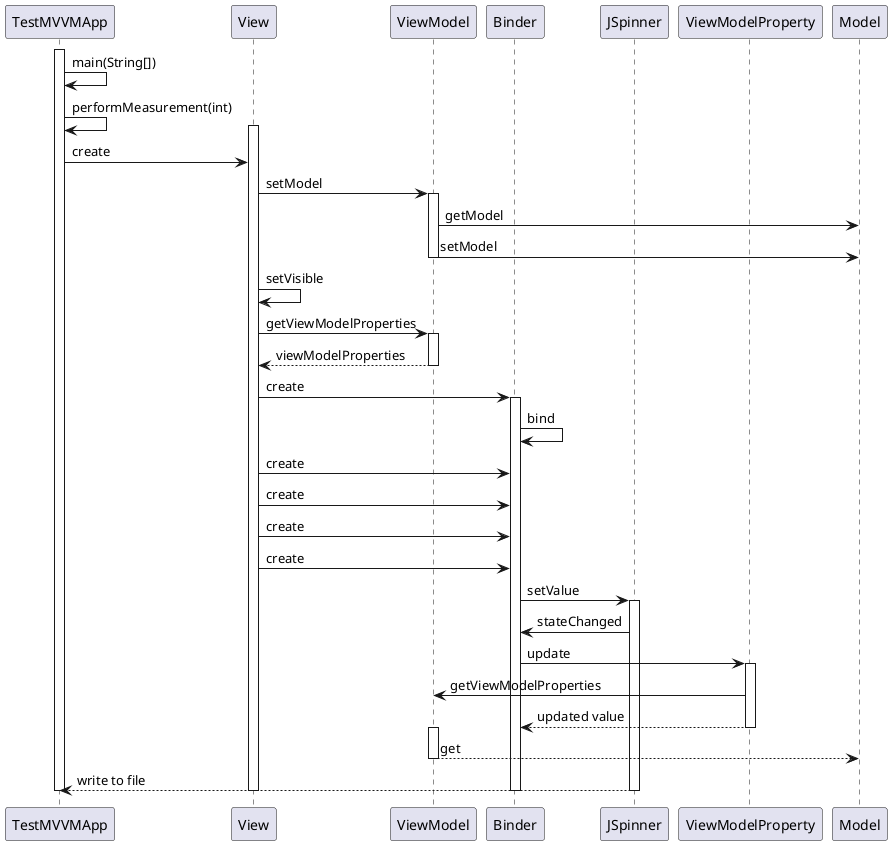 @startuml

participant TestMVVMApp
participant View
participant ViewModel
participant Binder
participant JSpinner
participant ViewModelProperty
participant Model

activate TestMVVMApp
TestMVVMApp -> TestMVVMApp: main(String[])
TestMVVMApp -> TestMVVMApp: performMeasurement(int)
activate View
TestMVVMApp -> View: create
View -> ViewModel: setModel
activate ViewModel
ViewModel -> Model: getModel
ViewModel -> Model: setModel
deactivate ViewModel
View -> View: setVisible
View -> ViewModel: getViewModelProperties
activate ViewModel
ViewModel --> View: viewModelProperties
deactivate ViewModel
View -> Binder: create
activate Binder
Binder -> Binder: bind
View -> Binder: create
View -> Binder: create
View -> Binder: create
View -> Binder: create
Binder -> JSpinner: setValue
activate JSpinner
JSpinner -> Binder: stateChanged
Binder -> ViewModelProperty: update
activate ViewModelProperty
ViewModelProperty -> ViewModel: getViewModelProperties
ViewModelProperty --> Binder: updated value
deactivate ViewModelProperty
activate ViewModel
ViewModel --> Model: get
deactivate ViewModel
JSpinner --> TestMVVMApp: write to file
deactivate JSpinner
deactivate Binder
deactivate View
deactivate TestMVVMApp

@enduml